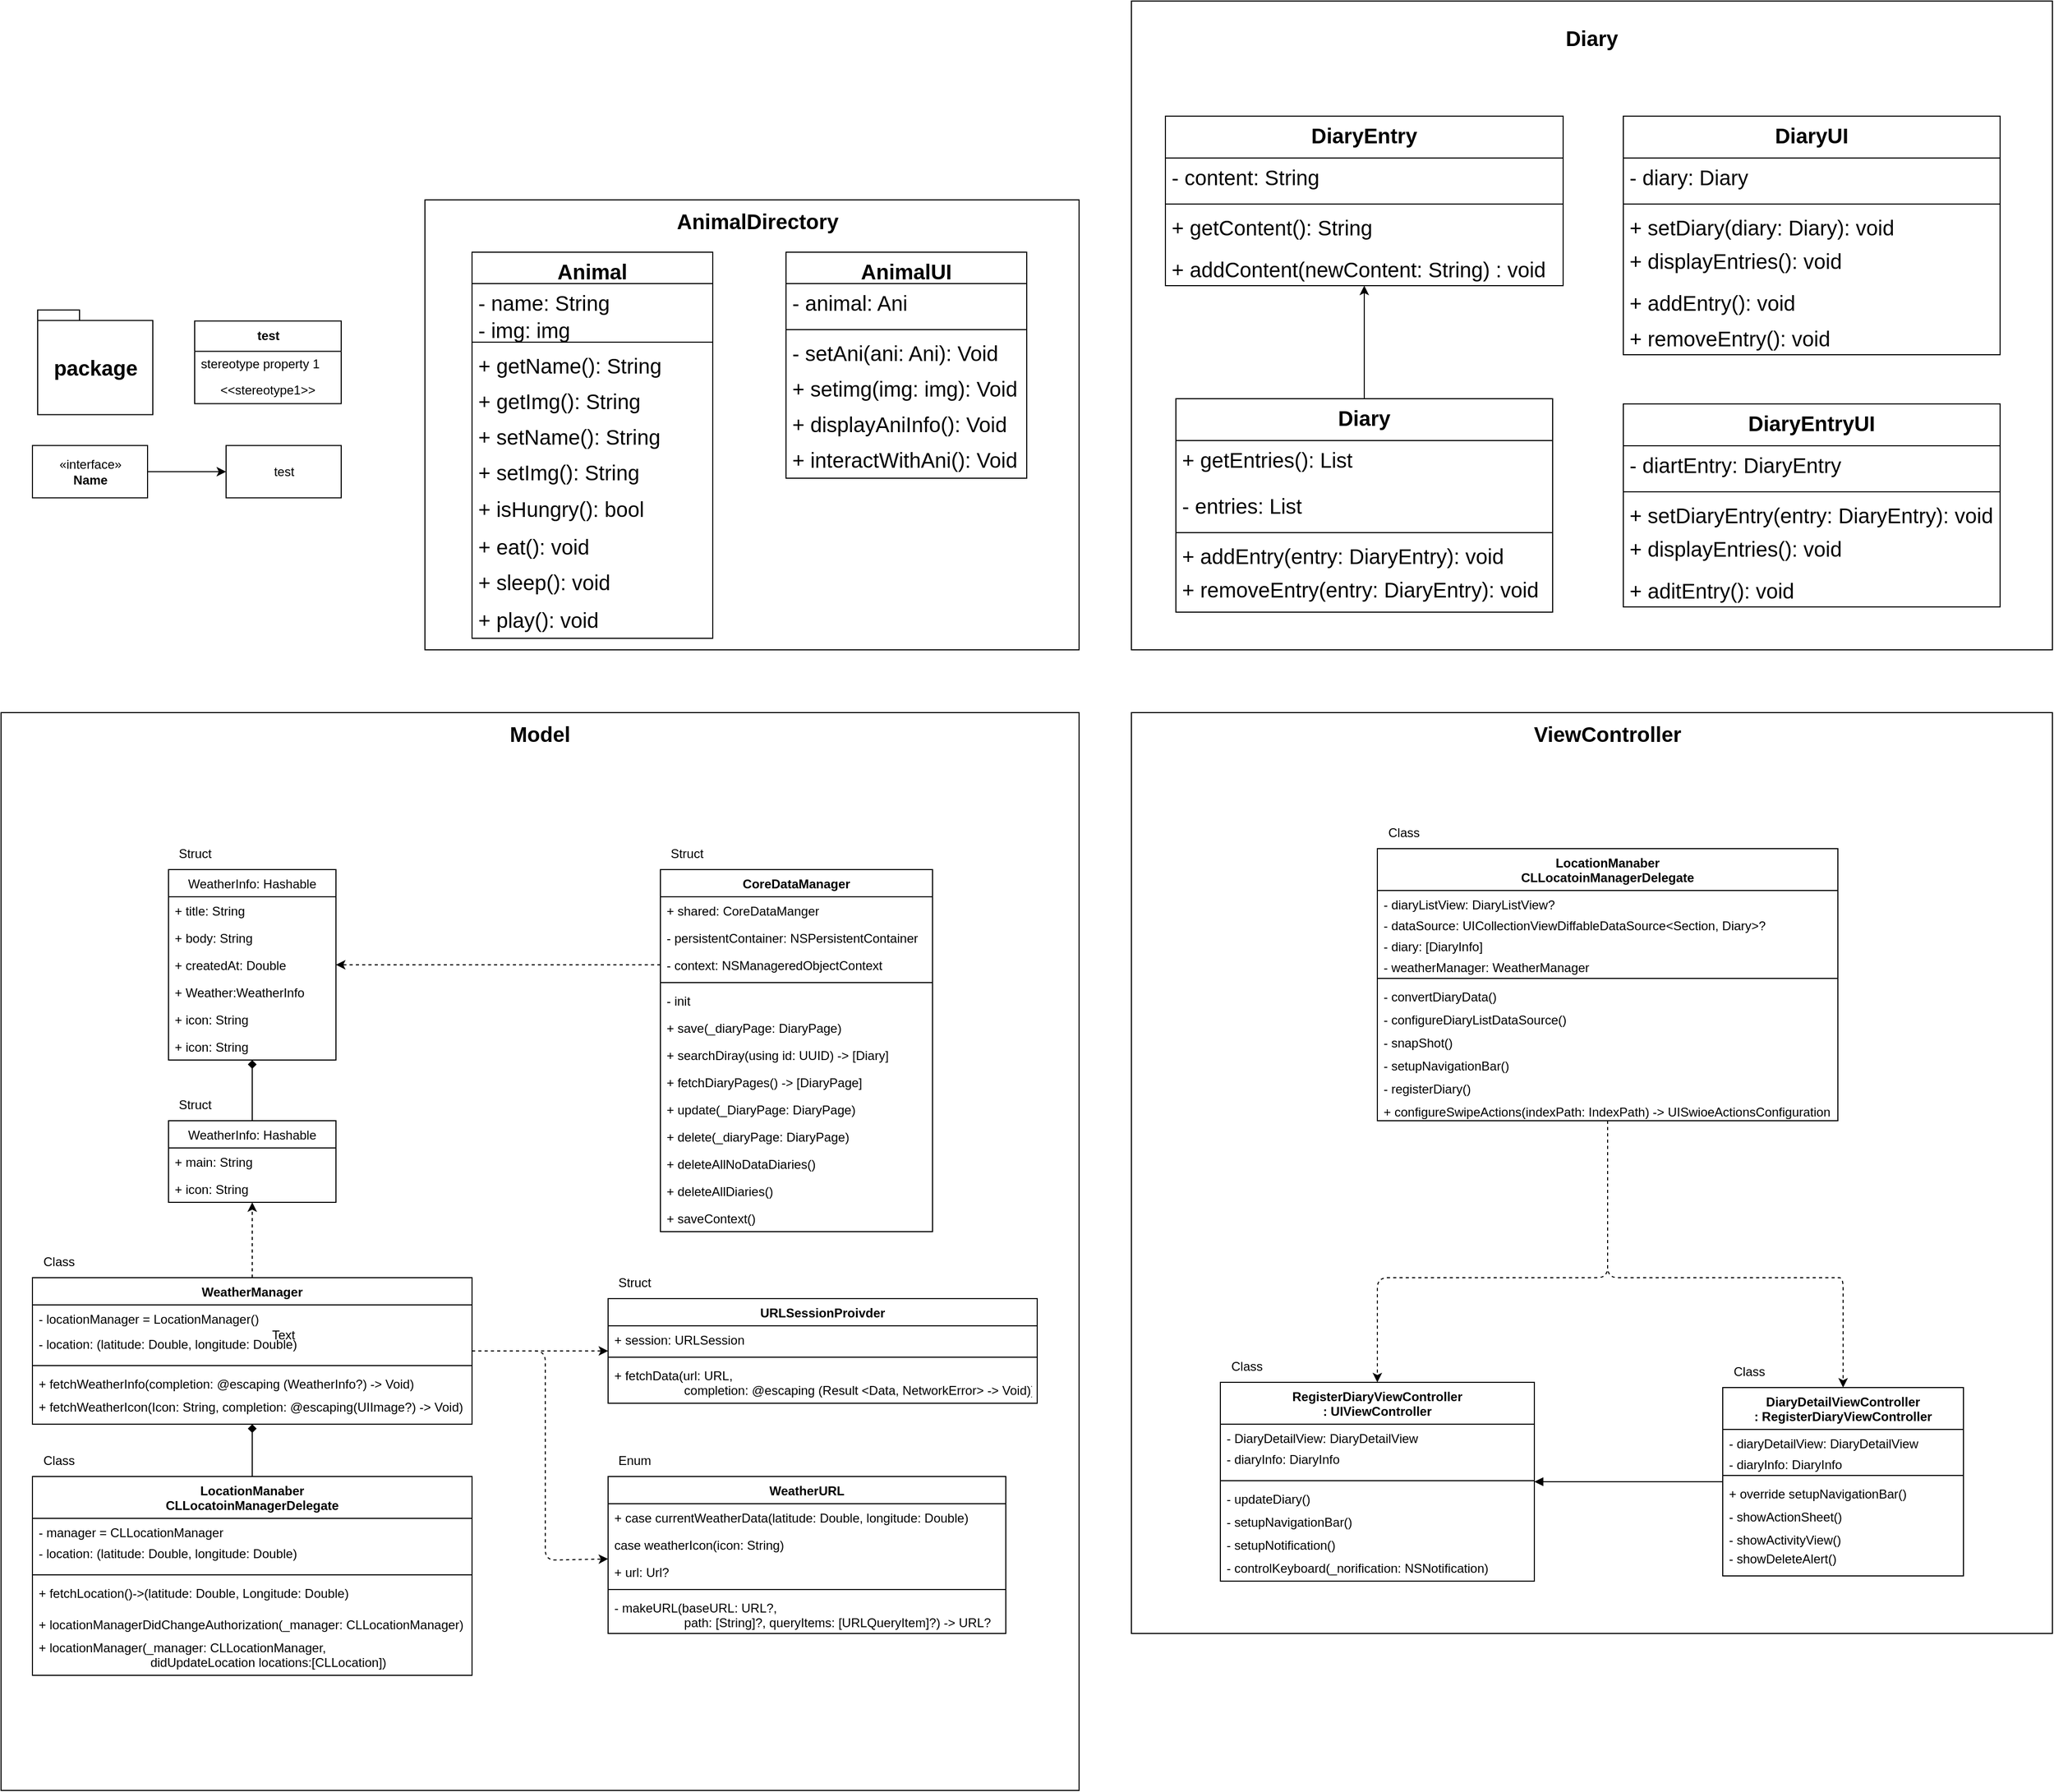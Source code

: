<mxfile>
    <diagram id="iOxjJp5X3Sz12MZ-F4bf" name="Page-1">
        <mxGraphModel dx="693" dy="1113" grid="1" gridSize="10" guides="1" tooltips="1" connect="1" arrows="1" fold="1" page="0" pageScale="1" pageWidth="850" pageHeight="1100" math="0" shadow="0">
            <root>
                <mxCell id="0"/>
                <mxCell id="1" parent="0"/>
                <mxCell id="2" value="test" style="swimlane;fontStyle=1;align=center;verticalAlign=middle;childLayout=stackLayout;horizontal=1;startSize=29;horizontalStack=0;resizeParent=1;resizeParentMax=0;resizeLast=0;collapsible=0;marginBottom=0;html=1;" parent="1" vertex="1">
                    <mxGeometry x="325" y="-314.25" width="140" height="79" as="geometry"/>
                </mxCell>
                <mxCell id="4" value="stereotype property 1" style="text;html=1;strokeColor=none;fillColor=none;align=left;verticalAlign=middle;spacingLeft=4;spacingRight=4;overflow=hidden;rotatable=0;points=[[0,0.5],[1,0.5]];portConstraint=eastwest;" parent="2" vertex="1">
                    <mxGeometry y="29" width="140" height="25" as="geometry"/>
                </mxCell>
                <mxCell id="3" value="&amp;lt;&amp;lt;stereotype1&amp;gt;&amp;gt;" style="text;html=1;strokeColor=none;fillColor=none;align=center;verticalAlign=middle;spacingLeft=4;spacingRight=4;overflow=hidden;rotatable=0;points=[[0,0.5],[1,0.5]];portConstraint=eastwest;" parent="2" vertex="1">
                    <mxGeometry y="54" width="140" height="25" as="geometry"/>
                </mxCell>
                <mxCell id="6" value="test" style="html=1;" parent="1" vertex="1">
                    <mxGeometry x="355" y="-195.25" width="110" height="50" as="geometry"/>
                </mxCell>
                <mxCell id="16" style="edgeStyle=none;html=1;" parent="1" source="12" target="6" edge="1">
                    <mxGeometry relative="1" as="geometry"/>
                </mxCell>
                <mxCell id="12" value="&amp;laquo;interface&amp;raquo;&lt;br&gt;&lt;b&gt;Name&lt;/b&gt;" style="html=1;" parent="1" vertex="1">
                    <mxGeometry x="170" y="-195.25" width="110" height="50" as="geometry"/>
                </mxCell>
                <mxCell id="154" value="package" style="shape=folder;fontStyle=1;spacingTop=10;tabWidth=40;tabHeight=10;tabPosition=left;html=1;fontSize=20;" parent="1" vertex="1">
                    <mxGeometry x="175" y="-324.75" width="110" height="100" as="geometry"/>
                </mxCell>
                <mxCell id="200" value="" style="group" parent="1" vertex="1" connectable="0">
                    <mxGeometry x="140" y="60" width="1030" height="1030" as="geometry"/>
                </mxCell>
                <mxCell id="123" value="" style="whiteSpace=wrap;html=1;aspect=fixed;" parent="200" vertex="1">
                    <mxGeometry width="1030" height="1030" as="geometry"/>
                </mxCell>
                <mxCell id="7" value="WeatherManager" style="swimlane;fontStyle=1;align=center;verticalAlign=top;childLayout=stackLayout;horizontal=1;startSize=26;horizontalStack=0;resizeParent=1;resizeParentMax=0;resizeLast=0;collapsible=1;marginBottom=0;" parent="200" vertex="1">
                    <mxGeometry x="30" y="540" width="420" height="140" as="geometry"/>
                </mxCell>
                <mxCell id="8" value="- locationManager = LocationManager()" style="text;strokeColor=none;fillColor=none;align=left;verticalAlign=top;spacingLeft=4;spacingRight=4;overflow=hidden;rotatable=0;points=[[0,0.5],[1,0.5]];portConstraint=eastwest;" parent="7" vertex="1">
                    <mxGeometry y="26" width="420" height="24" as="geometry"/>
                </mxCell>
                <mxCell id="27" value="- location: (latitude: Double, longitude: Double)" style="text;strokeColor=none;fillColor=none;align=left;verticalAlign=top;spacingLeft=4;spacingRight=4;overflow=hidden;rotatable=0;points=[[0,0.5],[1,0.5]];portConstraint=eastwest;" parent="7" vertex="1">
                    <mxGeometry y="50" width="420" height="30" as="geometry"/>
                </mxCell>
                <mxCell id="9" value="" style="line;strokeWidth=1;fillColor=none;align=left;verticalAlign=middle;spacingTop=-1;spacingLeft=3;spacingRight=3;rotatable=0;labelPosition=right;points=[];portConstraint=eastwest;strokeColor=inherit;" parent="7" vertex="1">
                    <mxGeometry y="80" width="420" height="8" as="geometry"/>
                </mxCell>
                <mxCell id="28" value="+ fetchWeatherInfo(completion: @escaping (WeatherInfo?) -&gt; Void)" style="text;strokeColor=none;fillColor=none;align=left;verticalAlign=top;spacingLeft=4;spacingRight=4;overflow=hidden;rotatable=0;points=[[0,0.5],[1,0.5]];portConstraint=eastwest;" parent="7" vertex="1">
                    <mxGeometry y="88" width="420" height="22" as="geometry"/>
                </mxCell>
                <mxCell id="10" value="+ fetchWeatherIcon(Icon: String, completion: @escaping(UIImage?) -&gt; Void)" style="text;strokeColor=none;fillColor=none;align=left;verticalAlign=top;spacingLeft=4;spacingRight=4;overflow=hidden;rotatable=0;points=[[0,0.5],[1,0.5]];portConstraint=eastwest;" parent="7" vertex="1">
                    <mxGeometry y="110" width="420" height="30" as="geometry"/>
                </mxCell>
                <mxCell id="22" value="" style="edgeStyle=none;html=1;endArrow=diamond;endFill=1;" parent="200" source="18" target="10" edge="1">
                    <mxGeometry relative="1" as="geometry"/>
                </mxCell>
                <mxCell id="18" value="LocationManaber&#10;CLLocatoinManagerDelegate" style="swimlane;fontStyle=1;align=center;verticalAlign=top;childLayout=stackLayout;horizontal=1;startSize=40;horizontalStack=0;resizeParent=1;resizeParentMax=0;resizeLast=0;collapsible=1;marginBottom=0;" parent="200" vertex="1">
                    <mxGeometry x="30" y="730" width="420" height="190" as="geometry"/>
                </mxCell>
                <mxCell id="19" value="- manager = CLLocationManager&#10;" style="text;strokeColor=none;fillColor=none;align=left;verticalAlign=top;spacingLeft=4;spacingRight=4;overflow=hidden;rotatable=0;points=[[0,0.5],[1,0.5]];portConstraint=eastwest;" parent="18" vertex="1">
                    <mxGeometry y="40" width="420" height="20" as="geometry"/>
                </mxCell>
                <mxCell id="29" value="- location: (latitude: Double, longitude: Double)" style="text;strokeColor=none;fillColor=none;align=left;verticalAlign=top;spacingLeft=4;spacingRight=4;overflow=hidden;rotatable=0;points=[[0,0.5],[1,0.5]];portConstraint=eastwest;" parent="18" vertex="1">
                    <mxGeometry y="60" width="420" height="30" as="geometry"/>
                </mxCell>
                <mxCell id="20" value="" style="line;strokeWidth=1;fillColor=none;align=left;verticalAlign=middle;spacingTop=-1;spacingLeft=3;spacingRight=3;rotatable=0;labelPosition=right;points=[];portConstraint=eastwest;strokeColor=inherit;" parent="18" vertex="1">
                    <mxGeometry y="90" width="420" height="8" as="geometry"/>
                </mxCell>
                <mxCell id="21" value="+ fetchLocation()-&gt;(latitude: Double, Longitude: Double)" style="text;strokeColor=none;fillColor=none;align=left;verticalAlign=top;spacingLeft=4;spacingRight=4;overflow=hidden;rotatable=0;points=[[0,0.5],[1,0.5]];portConstraint=eastwest;" parent="18" vertex="1">
                    <mxGeometry y="98" width="420" height="30" as="geometry"/>
                </mxCell>
                <mxCell id="30" value="+ locationManagerDidChangeAuthorization(_manager: CLLocationManager)" style="text;strokeColor=none;fillColor=none;align=left;verticalAlign=top;spacingLeft=4;spacingRight=4;overflow=hidden;rotatable=0;points=[[0,0.5],[1,0.5]];portConstraint=eastwest;" parent="18" vertex="1">
                    <mxGeometry y="128" width="420" height="22" as="geometry"/>
                </mxCell>
                <mxCell id="31" value="+ locationManager(_manager: CLLocationManager,&#10;                                didUpdateLocation locations:[CLLocation])" style="text;strokeColor=none;fillColor=none;align=left;verticalAlign=top;spacingLeft=4;spacingRight=4;overflow=hidden;rotatable=0;points=[[0,0.5],[1,0.5]];portConstraint=eastwest;" parent="18" vertex="1">
                    <mxGeometry y="150" width="420" height="40" as="geometry"/>
                </mxCell>
                <mxCell id="23" value="WeatherInfo: Hashable" style="swimlane;fontStyle=0;childLayout=stackLayout;horizontal=1;startSize=26;fillColor=none;horizontalStack=0;resizeParent=1;resizeParentMax=0;resizeLast=0;collapsible=1;marginBottom=0;" parent="200" vertex="1">
                    <mxGeometry x="160" y="390" width="160" height="78" as="geometry">
                        <mxRectangle x="160" y="540" width="160" height="30" as="alternateBounds"/>
                    </mxGeometry>
                </mxCell>
                <mxCell id="24" value="+ main: String" style="text;strokeColor=none;fillColor=none;align=left;verticalAlign=top;spacingLeft=4;spacingRight=4;overflow=hidden;rotatable=0;points=[[0,0.5],[1,0.5]];portConstraint=eastwest;" parent="23" vertex="1">
                    <mxGeometry y="26" width="160" height="26" as="geometry"/>
                </mxCell>
                <mxCell id="25" value="+ icon: String" style="text;strokeColor=none;fillColor=none;align=left;verticalAlign=top;spacingLeft=4;spacingRight=4;overflow=hidden;rotatable=0;points=[[0,0.5],[1,0.5]];portConstraint=eastwest;" parent="23" vertex="1">
                    <mxGeometry y="52" width="160" height="26" as="geometry"/>
                </mxCell>
                <mxCell id="33" value="" style="edgeStyle=none;html=1;dashed=1;" parent="200" source="7" target="25" edge="1">
                    <mxGeometry relative="1" as="geometry"/>
                </mxCell>
                <mxCell id="35" value="WeatherInfo: Hashable" style="swimlane;fontStyle=0;childLayout=stackLayout;horizontal=1;startSize=26;fillColor=none;horizontalStack=0;resizeParent=1;resizeParentMax=0;resizeLast=0;collapsible=1;marginBottom=0;" parent="200" vertex="1">
                    <mxGeometry x="160" y="150" width="160" height="182" as="geometry">
                        <mxRectangle x="160" y="540" width="160" height="30" as="alternateBounds"/>
                    </mxGeometry>
                </mxCell>
                <mxCell id="36" value="+ title: String" style="text;strokeColor=none;fillColor=none;align=left;verticalAlign=top;spacingLeft=4;spacingRight=4;overflow=hidden;rotatable=0;points=[[0,0.5],[1,0.5]];portConstraint=eastwest;" parent="35" vertex="1">
                    <mxGeometry y="26" width="160" height="26" as="geometry"/>
                </mxCell>
                <mxCell id="39" value="+ body: String" style="text;strokeColor=none;fillColor=none;align=left;verticalAlign=top;spacingLeft=4;spacingRight=4;overflow=hidden;rotatable=0;points=[[0,0.5],[1,0.5]];portConstraint=eastwest;" parent="35" vertex="1">
                    <mxGeometry y="52" width="160" height="26" as="geometry"/>
                </mxCell>
                <mxCell id="38" value="+ createdAt: Double" style="text;strokeColor=none;fillColor=none;align=left;verticalAlign=top;spacingLeft=4;spacingRight=4;overflow=hidden;rotatable=0;points=[[0,0.5],[1,0.5]];portConstraint=eastwest;" parent="35" vertex="1">
                    <mxGeometry y="78" width="160" height="26" as="geometry"/>
                </mxCell>
                <mxCell id="41" value="+ Weather:WeatherInfo" style="text;strokeColor=none;fillColor=none;align=left;verticalAlign=top;spacingLeft=4;spacingRight=4;overflow=hidden;rotatable=0;points=[[0,0.5],[1,0.5]];portConstraint=eastwest;" parent="35" vertex="1">
                    <mxGeometry y="104" width="160" height="26" as="geometry"/>
                </mxCell>
                <mxCell id="37" value="+ icon: String" style="text;strokeColor=none;fillColor=none;align=left;verticalAlign=top;spacingLeft=4;spacingRight=4;overflow=hidden;rotatable=0;points=[[0,0.5],[1,0.5]];portConstraint=eastwest;" parent="35" vertex="1">
                    <mxGeometry y="130" width="160" height="26" as="geometry"/>
                </mxCell>
                <mxCell id="40" value="+ icon: String" style="text;strokeColor=none;fillColor=none;align=left;verticalAlign=top;spacingLeft=4;spacingRight=4;overflow=hidden;rotatable=0;points=[[0,0.5],[1,0.5]];portConstraint=eastwest;" parent="35" vertex="1">
                    <mxGeometry y="156" width="160" height="26" as="geometry"/>
                </mxCell>
                <mxCell id="42" value="" style="edgeStyle=none;html=1;endArrow=diamond;endFill=1;" parent="200" source="23" target="40" edge="1">
                    <mxGeometry relative="1" as="geometry"/>
                </mxCell>
                <mxCell id="66" style="edgeStyle=none;html=1;endArrow=classic;endFill=1;dashed=1;exitX=0;exitY=0.5;exitDx=0;exitDy=0;" parent="200" source="51" target="35" edge="1">
                    <mxGeometry relative="1" as="geometry"/>
                </mxCell>
                <mxCell id="43" value="CoreDataManager" style="swimlane;fontStyle=1;align=center;verticalAlign=top;childLayout=stackLayout;horizontal=1;startSize=26;horizontalStack=0;resizeParent=1;resizeParentMax=0;resizeLast=0;collapsible=1;marginBottom=0;" parent="200" vertex="1">
                    <mxGeometry x="630" y="150" width="260" height="346" as="geometry"/>
                </mxCell>
                <mxCell id="44" value="+ shared: CoreDataManger" style="text;strokeColor=none;fillColor=none;align=left;verticalAlign=top;spacingLeft=4;spacingRight=4;overflow=hidden;rotatable=0;points=[[0,0.5],[1,0.5]];portConstraint=eastwest;" parent="43" vertex="1">
                    <mxGeometry y="26" width="260" height="26" as="geometry"/>
                </mxCell>
                <mxCell id="47" value="- persistentContainer: NSPersistentContainer" style="text;strokeColor=none;fillColor=none;align=left;verticalAlign=top;spacingLeft=4;spacingRight=4;overflow=hidden;rotatable=0;points=[[0,0.5],[1,0.5]];portConstraint=eastwest;" parent="43" vertex="1">
                    <mxGeometry y="52" width="260" height="26" as="geometry"/>
                </mxCell>
                <mxCell id="51" value="- context: NSManageredObjectContext" style="text;strokeColor=none;fillColor=none;align=left;verticalAlign=top;spacingLeft=4;spacingRight=4;overflow=hidden;rotatable=0;points=[[0,0.5],[1,0.5]];portConstraint=eastwest;" parent="43" vertex="1">
                    <mxGeometry y="78" width="260" height="26" as="geometry"/>
                </mxCell>
                <mxCell id="45" value="" style="line;strokeWidth=1;fillColor=none;align=left;verticalAlign=middle;spacingTop=-1;spacingLeft=3;spacingRight=3;rotatable=0;labelPosition=right;points=[];portConstraint=eastwest;strokeColor=inherit;" parent="43" vertex="1">
                    <mxGeometry y="104" width="260" height="8" as="geometry"/>
                </mxCell>
                <mxCell id="46" value="- init" style="text;strokeColor=none;fillColor=none;align=left;verticalAlign=top;spacingLeft=4;spacingRight=4;overflow=hidden;rotatable=0;points=[[0,0.5],[1,0.5]];portConstraint=eastwest;" parent="43" vertex="1">
                    <mxGeometry y="112" width="260" height="26" as="geometry"/>
                </mxCell>
                <mxCell id="48" value="+ save(_diaryPage: DiaryPage)" style="text;strokeColor=none;fillColor=none;align=left;verticalAlign=top;spacingLeft=4;spacingRight=4;overflow=hidden;rotatable=0;points=[[0,0.5],[1,0.5]];portConstraint=eastwest;" parent="43" vertex="1">
                    <mxGeometry y="138" width="260" height="26" as="geometry"/>
                </mxCell>
                <mxCell id="50" value="+ searchDiray(using id: UUID) -&gt; [Diary]" style="text;strokeColor=none;fillColor=none;align=left;verticalAlign=top;spacingLeft=4;spacingRight=4;overflow=hidden;rotatable=0;points=[[0,0.5],[1,0.5]];portConstraint=eastwest;" parent="43" vertex="1">
                    <mxGeometry y="164" width="260" height="26" as="geometry"/>
                </mxCell>
                <mxCell id="49" value="+ fetchDiaryPages() -&gt; [DiaryPage]" style="text;strokeColor=none;fillColor=none;align=left;verticalAlign=top;spacingLeft=4;spacingRight=4;overflow=hidden;rotatable=0;points=[[0,0.5],[1,0.5]];portConstraint=eastwest;" parent="43" vertex="1">
                    <mxGeometry y="190" width="260" height="26" as="geometry"/>
                </mxCell>
                <mxCell id="52" value="+ update(_DiaryPage: DiaryPage)" style="text;strokeColor=none;fillColor=none;align=left;verticalAlign=top;spacingLeft=4;spacingRight=4;overflow=hidden;rotatable=0;points=[[0,0.5],[1,0.5]];portConstraint=eastwest;" parent="43" vertex="1">
                    <mxGeometry y="216" width="260" height="26" as="geometry"/>
                </mxCell>
                <mxCell id="57" value="+ delete(_diaryPage: DiaryPage)" style="text;strokeColor=none;fillColor=none;align=left;verticalAlign=top;spacingLeft=4;spacingRight=4;overflow=hidden;rotatable=0;points=[[0,0.5],[1,0.5]];portConstraint=eastwest;" parent="43" vertex="1">
                    <mxGeometry y="242" width="260" height="26" as="geometry"/>
                </mxCell>
                <mxCell id="56" value="+ deleteAllNoDataDiaries()" style="text;strokeColor=none;fillColor=none;align=left;verticalAlign=top;spacingLeft=4;spacingRight=4;overflow=hidden;rotatable=0;points=[[0,0.5],[1,0.5]];portConstraint=eastwest;" parent="43" vertex="1">
                    <mxGeometry y="268" width="260" height="26" as="geometry"/>
                </mxCell>
                <mxCell id="55" value="+ deleteAllDiaries()" style="text;strokeColor=none;fillColor=none;align=left;verticalAlign=top;spacingLeft=4;spacingRight=4;overflow=hidden;rotatable=0;points=[[0,0.5],[1,0.5]];portConstraint=eastwest;" parent="43" vertex="1">
                    <mxGeometry y="294" width="260" height="26" as="geometry"/>
                </mxCell>
                <mxCell id="53" value="+ saveContext()" style="text;strokeColor=none;fillColor=none;align=left;verticalAlign=top;spacingLeft=4;spacingRight=4;overflow=hidden;rotatable=0;points=[[0,0.5],[1,0.5]];portConstraint=eastwest;" parent="43" vertex="1">
                    <mxGeometry y="320" width="260" height="26" as="geometry"/>
                </mxCell>
                <mxCell id="61" value="URLSessionProivder" style="swimlane;fontStyle=1;align=center;verticalAlign=top;childLayout=stackLayout;horizontal=1;startSize=26;horizontalStack=0;resizeParent=1;resizeParentMax=0;resizeLast=0;collapsible=1;marginBottom=0;" parent="200" vertex="1">
                    <mxGeometry x="580" y="560" width="410" height="100" as="geometry"/>
                </mxCell>
                <mxCell id="62" value="+ session: URLSession" style="text;strokeColor=none;fillColor=none;align=left;verticalAlign=top;spacingLeft=4;spacingRight=4;overflow=hidden;rotatable=0;points=[[0,0.5],[1,0.5]];portConstraint=eastwest;" parent="61" vertex="1">
                    <mxGeometry y="26" width="410" height="26" as="geometry"/>
                </mxCell>
                <mxCell id="63" value="" style="line;strokeWidth=1;fillColor=none;align=left;verticalAlign=middle;spacingTop=-1;spacingLeft=3;spacingRight=3;rotatable=0;labelPosition=right;points=[];portConstraint=eastwest;strokeColor=inherit;" parent="61" vertex="1">
                    <mxGeometry y="52" width="410" height="8" as="geometry"/>
                </mxCell>
                <mxCell id="64" value="+ fetchData(url: URL,&#10;                    completion: @escaping (Result &lt;Data, NetworkError&gt; -&gt; Void))" style="text;strokeColor=none;fillColor=none;align=left;verticalAlign=top;spacingLeft=4;spacingRight=4;overflow=hidden;rotatable=0;points=[[0,0.5],[1,0.5]];portConstraint=eastwest;" parent="61" vertex="1">
                    <mxGeometry y="60" width="410" height="40" as="geometry"/>
                </mxCell>
                <mxCell id="68" style="edgeStyle=none;html=1;dashed=1;endArrow=classic;endFill=1;" parent="200" source="7" target="61" edge="1">
                    <mxGeometry relative="1" as="geometry"/>
                </mxCell>
                <mxCell id="69" value="Struct" style="text;html=1;align=center;verticalAlign=middle;resizable=0;points=[];autosize=1;strokeColor=none;fillColor=none;" parent="200" vertex="1">
                    <mxGeometry x="580" y="530" width="50" height="30" as="geometry"/>
                </mxCell>
                <mxCell id="70" value="Struct" style="text;html=1;align=center;verticalAlign=middle;resizable=0;points=[];autosize=1;strokeColor=none;fillColor=none;" parent="200" vertex="1">
                    <mxGeometry x="160" y="360" width="50" height="30" as="geometry"/>
                </mxCell>
                <mxCell id="71" value="Struct" style="text;html=1;align=center;verticalAlign=middle;resizable=0;points=[];autosize=1;strokeColor=none;fillColor=none;" parent="200" vertex="1">
                    <mxGeometry x="160" y="120" width="50" height="30" as="geometry"/>
                </mxCell>
                <mxCell id="72" value="Struct" style="text;html=1;align=center;verticalAlign=middle;resizable=0;points=[];autosize=1;strokeColor=none;fillColor=none;" parent="200" vertex="1">
                    <mxGeometry x="630" y="120" width="50" height="30" as="geometry"/>
                </mxCell>
                <mxCell id="73" value="Class" style="text;html=1;align=center;verticalAlign=middle;resizable=0;points=[];autosize=1;strokeColor=none;fillColor=none;" parent="200" vertex="1">
                    <mxGeometry x="30" y="510" width="50" height="30" as="geometry"/>
                </mxCell>
                <mxCell id="74" value="Class" style="text;html=1;align=center;verticalAlign=middle;resizable=0;points=[];autosize=1;strokeColor=none;fillColor=none;" parent="200" vertex="1">
                    <mxGeometry x="30" y="700" width="50" height="30" as="geometry"/>
                </mxCell>
                <mxCell id="75" value="WeatherURL" style="swimlane;fontStyle=1;align=center;verticalAlign=top;childLayout=stackLayout;horizontal=1;startSize=26;horizontalStack=0;resizeParent=1;resizeParentMax=0;resizeLast=0;collapsible=1;marginBottom=0;" parent="200" vertex="1">
                    <mxGeometry x="580" y="730" width="380" height="150" as="geometry"/>
                </mxCell>
                <mxCell id="76" value="+ case currentWeatherData(latitude: Double, longitude: Double)" style="text;strokeColor=none;fillColor=none;align=left;verticalAlign=top;spacingLeft=4;spacingRight=4;overflow=hidden;rotatable=0;points=[[0,0.5],[1,0.5]];portConstraint=eastwest;" parent="75" vertex="1">
                    <mxGeometry y="26" width="380" height="26" as="geometry"/>
                </mxCell>
                <mxCell id="79" value="case weatherIcon(icon: String)" style="text;strokeColor=none;fillColor=none;align=left;verticalAlign=top;spacingLeft=4;spacingRight=4;overflow=hidden;rotatable=0;points=[[0,0.5],[1,0.5]];portConstraint=eastwest;" parent="75" vertex="1">
                    <mxGeometry y="52" width="380" height="26" as="geometry"/>
                </mxCell>
                <mxCell id="80" value="+ url: Url?" style="text;strokeColor=none;fillColor=none;align=left;verticalAlign=top;spacingLeft=4;spacingRight=4;overflow=hidden;rotatable=0;points=[[0,0.5],[1,0.5]];portConstraint=eastwest;" parent="75" vertex="1">
                    <mxGeometry y="78" width="380" height="26" as="geometry"/>
                </mxCell>
                <mxCell id="77" value="" style="line;strokeWidth=1;fillColor=none;align=left;verticalAlign=middle;spacingTop=-1;spacingLeft=3;spacingRight=3;rotatable=0;labelPosition=right;points=[];portConstraint=eastwest;strokeColor=inherit;" parent="75" vertex="1">
                    <mxGeometry y="104" width="380" height="8" as="geometry"/>
                </mxCell>
                <mxCell id="78" value="- makeURL(baseURL: URL?, &#10;                    path: [String]?, queryItems: [URLQueryItem]?) -&gt; URL?" style="text;strokeColor=none;fillColor=none;align=left;verticalAlign=top;spacingLeft=4;spacingRight=4;overflow=hidden;rotatable=0;points=[[0,0.5],[1,0.5]];portConstraint=eastwest;" parent="75" vertex="1">
                    <mxGeometry y="112" width="380" height="38" as="geometry"/>
                </mxCell>
                <mxCell id="81" style="edgeStyle=none;html=1;dashed=1;endArrow=classic;endFill=1;" parent="200" source="7" target="75" edge="1">
                    <mxGeometry relative="1" as="geometry">
                        <Array as="points">
                            <mxPoint x="520" y="610"/>
                            <mxPoint x="520" y="810"/>
                        </Array>
                    </mxGeometry>
                </mxCell>
                <mxCell id="82" value="Enum" style="text;html=1;align=center;verticalAlign=middle;resizable=0;points=[];autosize=1;strokeColor=none;fillColor=none;" parent="200" vertex="1">
                    <mxGeometry x="580" y="700" width="50" height="30" as="geometry"/>
                </mxCell>
                <mxCell id="125" value="Text" style="text;html=1;strokeColor=none;fillColor=none;align=center;verticalAlign=middle;whiteSpace=wrap;rounded=0;" parent="200" vertex="1">
                    <mxGeometry x="240" y="580" width="60" height="30" as="geometry"/>
                </mxCell>
                <mxCell id="127" value="&lt;font style=&quot;font-size: 20px;&quot;&gt;&lt;b&gt;Model&lt;/b&gt;&lt;/font&gt;" style="text;html=1;strokeColor=none;fillColor=none;align=center;verticalAlign=middle;whiteSpace=wrap;rounded=0;" parent="200" vertex="1">
                    <mxGeometry x="410" y="5" width="210" height="30" as="geometry"/>
                </mxCell>
                <mxCell id="205" value="" style="group" parent="1" vertex="1" connectable="0">
                    <mxGeometry x="1220" y="-620" width="880" height="620" as="geometry"/>
                </mxCell>
                <mxCell id="153" value="" style="rounded=0;whiteSpace=wrap;html=1;fontSize=20;" parent="205" vertex="1">
                    <mxGeometry width="880" height="620" as="geometry"/>
                </mxCell>
                <mxCell id="155" value="Diary" style="swimlane;fontStyle=1;align=center;verticalAlign=top;childLayout=stackLayout;horizontal=1;startSize=40;horizontalStack=0;resizeParent=1;resizeParentMax=0;resizeLast=0;collapsible=1;marginBottom=0;fontSize=20;" parent="205" vertex="1">
                    <mxGeometry x="42.5" y="380" width="360" height="204" as="geometry"/>
                </mxCell>
                <mxCell id="158" value="+ getEntries(): List" style="text;strokeColor=none;fillColor=none;align=left;verticalAlign=top;spacingLeft=4;spacingRight=4;overflow=hidden;rotatable=0;points=[[0,0.5],[1,0.5]];portConstraint=eastwest;fontSize=20;" parent="155" vertex="1">
                    <mxGeometry y="40" width="360" height="44" as="geometry"/>
                </mxCell>
                <mxCell id="156" value="- entries: List" style="text;strokeColor=none;fillColor=none;align=left;verticalAlign=top;spacingLeft=4;spacingRight=4;overflow=hidden;rotatable=0;points=[[0,0.5],[1,0.5]];portConstraint=eastwest;fontSize=20;" parent="155" vertex="1">
                    <mxGeometry y="84" width="360" height="40" as="geometry"/>
                </mxCell>
                <mxCell id="157" value="" style="line;strokeWidth=1;fillColor=none;align=left;verticalAlign=middle;spacingTop=-1;spacingLeft=3;spacingRight=3;rotatable=0;labelPosition=right;points=[];portConstraint=eastwest;strokeColor=inherit;fontSize=20;" parent="155" vertex="1">
                    <mxGeometry y="124" width="360" height="8" as="geometry"/>
                </mxCell>
                <mxCell id="160" value="+ addEntry(entry: DiaryEntry): void" style="text;strokeColor=none;fillColor=none;align=left;verticalAlign=top;spacingLeft=4;spacingRight=4;overflow=hidden;rotatable=0;points=[[0,0.5],[1,0.5]];portConstraint=eastwest;fontSize=20;" parent="155" vertex="1">
                    <mxGeometry y="132" width="360" height="32" as="geometry"/>
                </mxCell>
                <mxCell id="159" value="+ removeEntry(entry: DiaryEntry): void" style="text;strokeColor=none;fillColor=none;align=left;verticalAlign=top;spacingLeft=4;spacingRight=4;overflow=hidden;rotatable=0;points=[[0,0.5],[1,0.5]];portConstraint=eastwest;fontSize=20;" parent="155" vertex="1">
                    <mxGeometry y="164" width="360" height="40" as="geometry"/>
                </mxCell>
                <mxCell id="161" value="DiaryEntry" style="swimlane;fontStyle=1;align=center;verticalAlign=top;childLayout=stackLayout;horizontal=1;startSize=40;horizontalStack=0;resizeParent=1;resizeParentMax=0;resizeLast=0;collapsible=1;marginBottom=0;fontSize=20;" parent="205" vertex="1">
                    <mxGeometry x="32.5" y="110" width="380" height="162" as="geometry"/>
                </mxCell>
                <mxCell id="167" value="- content: String" style="text;strokeColor=none;fillColor=none;align=left;verticalAlign=top;spacingLeft=4;spacingRight=4;overflow=hidden;rotatable=0;points=[[0,0.5],[1,0.5]];portConstraint=eastwest;fontSize=20;" parent="161" vertex="1">
                    <mxGeometry y="40" width="380" height="40" as="geometry"/>
                </mxCell>
                <mxCell id="163" value="" style="line;strokeWidth=1;fillColor=none;align=left;verticalAlign=middle;spacingTop=-1;spacingLeft=3;spacingRight=3;rotatable=0;labelPosition=right;points=[];portConstraint=eastwest;strokeColor=inherit;fontSize=20;" parent="161" vertex="1">
                    <mxGeometry y="80" width="380" height="8" as="geometry"/>
                </mxCell>
                <mxCell id="165" value="+ getContent(): String" style="text;strokeColor=none;fillColor=none;align=left;verticalAlign=top;spacingLeft=4;spacingRight=4;overflow=hidden;rotatable=0;points=[[0,0.5],[1,0.5]];portConstraint=eastwest;fontSize=20;" parent="161" vertex="1">
                    <mxGeometry y="88" width="380" height="40" as="geometry"/>
                </mxCell>
                <mxCell id="166" value="+ addContent(newContent: String) : void" style="text;strokeColor=none;fillColor=none;align=left;verticalAlign=top;spacingLeft=4;spacingRight=4;overflow=hidden;rotatable=0;points=[[0,0.5],[1,0.5]];portConstraint=eastwest;fontSize=20;" parent="161" vertex="1">
                    <mxGeometry y="128" width="380" height="34" as="geometry"/>
                </mxCell>
                <mxCell id="204" style="edgeStyle=none;html=1;" parent="205" source="155" target="161" edge="1">
                    <mxGeometry relative="1" as="geometry"/>
                </mxCell>
                <mxCell id="168" value="DiaryUI" style="swimlane;fontStyle=1;align=center;verticalAlign=top;childLayout=stackLayout;horizontal=1;startSize=40;horizontalStack=0;resizeParent=1;resizeParentMax=0;resizeLast=0;collapsible=1;marginBottom=0;fontSize=20;" parent="205" vertex="1">
                    <mxGeometry x="470" y="110" width="360" height="228" as="geometry"/>
                </mxCell>
                <mxCell id="169" value="- diary: Diary" style="text;strokeColor=none;fillColor=none;align=left;verticalAlign=top;spacingLeft=4;spacingRight=4;overflow=hidden;rotatable=0;points=[[0,0.5],[1,0.5]];portConstraint=eastwest;fontSize=20;" parent="168" vertex="1">
                    <mxGeometry y="40" width="360" height="40" as="geometry"/>
                </mxCell>
                <mxCell id="170" value="" style="line;strokeWidth=1;fillColor=none;align=left;verticalAlign=middle;spacingTop=-1;spacingLeft=3;spacingRight=3;rotatable=0;labelPosition=right;points=[];portConstraint=eastwest;strokeColor=inherit;fontSize=20;" parent="168" vertex="1">
                    <mxGeometry y="80" width="360" height="8" as="geometry"/>
                </mxCell>
                <mxCell id="171" value="+ setDiary(diary: Diary): void" style="text;strokeColor=none;fillColor=none;align=left;verticalAlign=top;spacingLeft=4;spacingRight=4;overflow=hidden;rotatable=0;points=[[0,0.5],[1,0.5]];portConstraint=eastwest;fontSize=20;" parent="168" vertex="1">
                    <mxGeometry y="88" width="360" height="32" as="geometry"/>
                </mxCell>
                <mxCell id="172" value="+ displayEntries(): void" style="text;strokeColor=none;fillColor=none;align=left;verticalAlign=top;spacingLeft=4;spacingRight=4;overflow=hidden;rotatable=0;points=[[0,0.5],[1,0.5]];portConstraint=eastwest;fontSize=20;" parent="168" vertex="1">
                    <mxGeometry y="120" width="360" height="40" as="geometry"/>
                </mxCell>
                <mxCell id="173" value="+ addEntry(): void" style="text;strokeColor=none;fillColor=none;align=left;verticalAlign=top;spacingLeft=4;spacingRight=4;overflow=hidden;rotatable=0;points=[[0,0.5],[1,0.5]];portConstraint=eastwest;fontSize=20;" parent="168" vertex="1">
                    <mxGeometry y="160" width="360" height="34" as="geometry"/>
                </mxCell>
                <mxCell id="175" value="+ removeEntry(): void" style="text;strokeColor=none;fillColor=none;align=left;verticalAlign=top;spacingLeft=4;spacingRight=4;overflow=hidden;rotatable=0;points=[[0,0.5],[1,0.5]];portConstraint=eastwest;fontSize=20;" parent="168" vertex="1">
                    <mxGeometry y="194" width="360" height="34" as="geometry"/>
                </mxCell>
                <mxCell id="176" value="DiaryEntryUI" style="swimlane;fontStyle=1;align=center;verticalAlign=top;childLayout=stackLayout;horizontal=1;startSize=40;horizontalStack=0;resizeParent=1;resizeParentMax=0;resizeLast=0;collapsible=1;marginBottom=0;fontSize=20;" parent="205" vertex="1">
                    <mxGeometry x="470" y="385" width="360" height="194" as="geometry"/>
                </mxCell>
                <mxCell id="177" value="- diartEntry: DiaryEntry" style="text;strokeColor=none;fillColor=none;align=left;verticalAlign=top;spacingLeft=4;spacingRight=4;overflow=hidden;rotatable=0;points=[[0,0.5],[1,0.5]];portConstraint=eastwest;fontSize=20;" parent="176" vertex="1">
                    <mxGeometry y="40" width="360" height="40" as="geometry"/>
                </mxCell>
                <mxCell id="178" value="" style="line;strokeWidth=1;fillColor=none;align=left;verticalAlign=middle;spacingTop=-1;spacingLeft=3;spacingRight=3;rotatable=0;labelPosition=right;points=[];portConstraint=eastwest;strokeColor=inherit;fontSize=20;" parent="176" vertex="1">
                    <mxGeometry y="80" width="360" height="8" as="geometry"/>
                </mxCell>
                <mxCell id="179" value="+ setDiaryEntry(entry: DiaryEntry): void" style="text;strokeColor=none;fillColor=none;align=left;verticalAlign=top;spacingLeft=4;spacingRight=4;overflow=hidden;rotatable=0;points=[[0,0.5],[1,0.5]];portConstraint=eastwest;fontSize=20;" parent="176" vertex="1">
                    <mxGeometry y="88" width="360" height="32" as="geometry"/>
                </mxCell>
                <mxCell id="180" value="+ displayEntries(): void" style="text;strokeColor=none;fillColor=none;align=left;verticalAlign=top;spacingLeft=4;spacingRight=4;overflow=hidden;rotatable=0;points=[[0,0.5],[1,0.5]];portConstraint=eastwest;fontSize=20;" parent="176" vertex="1">
                    <mxGeometry y="120" width="360" height="40" as="geometry"/>
                </mxCell>
                <mxCell id="181" value="+ aditEntry(): void" style="text;strokeColor=none;fillColor=none;align=left;verticalAlign=top;spacingLeft=4;spacingRight=4;overflow=hidden;rotatable=0;points=[[0,0.5],[1,0.5]];portConstraint=eastwest;fontSize=20;" parent="176" vertex="1">
                    <mxGeometry y="160" width="360" height="34" as="geometry"/>
                </mxCell>
                <mxCell id="196" value="Diary" style="text;html=1;strokeColor=none;fillColor=none;align=center;verticalAlign=middle;whiteSpace=wrap;rounded=0;fontSize=20;fontStyle=1" parent="205" vertex="1">
                    <mxGeometry x="410" y="20" width="60" height="30" as="geometry"/>
                </mxCell>
                <mxCell id="206" value="" style="group" parent="1" vertex="1" connectable="0">
                    <mxGeometry x="1220" y="60" width="880" height="880" as="geometry"/>
                </mxCell>
                <mxCell id="128" value="" style="whiteSpace=wrap;html=1;aspect=fixed;fontSize=20;" parent="206" vertex="1">
                    <mxGeometry width="880" height="880" as="geometry"/>
                </mxCell>
                <mxCell id="84" value="LocationManaber&#10;CLLocatoinManagerDelegate" style="swimlane;fontStyle=1;align=center;verticalAlign=top;childLayout=stackLayout;horizontal=1;startSize=40;horizontalStack=0;resizeParent=1;resizeParentMax=0;resizeLast=0;collapsible=1;marginBottom=0;" parent="206" vertex="1">
                    <mxGeometry x="235" y="130" width="440" height="260" as="geometry"/>
                </mxCell>
                <mxCell id="85" value="- diaryListView: DiaryListView?" style="text;strokeColor=none;fillColor=none;align=left;verticalAlign=top;spacingLeft=4;spacingRight=4;overflow=hidden;rotatable=0;points=[[0,0.5],[1,0.5]];portConstraint=eastwest;" parent="84" vertex="1">
                    <mxGeometry y="40" width="440" height="20" as="geometry"/>
                </mxCell>
                <mxCell id="86" value="- dataSource: UICollectionViewDiffableDataSource&lt;Section, Diary&gt;?" style="text;strokeColor=none;fillColor=none;align=left;verticalAlign=top;spacingLeft=4;spacingRight=4;overflow=hidden;rotatable=0;points=[[0,0.5],[1,0.5]];portConstraint=eastwest;" parent="84" vertex="1">
                    <mxGeometry y="60" width="440" height="20" as="geometry"/>
                </mxCell>
                <mxCell id="91" value="- diary: [DiaryInfo]" style="text;strokeColor=none;fillColor=none;align=left;verticalAlign=top;spacingLeft=4;spacingRight=4;overflow=hidden;rotatable=0;points=[[0,0.5],[1,0.5]];portConstraint=eastwest;" parent="84" vertex="1">
                    <mxGeometry y="80" width="440" height="20" as="geometry"/>
                </mxCell>
                <mxCell id="92" value="- weatherManager: WeatherManager" style="text;strokeColor=none;fillColor=none;align=left;verticalAlign=top;spacingLeft=4;spacingRight=4;overflow=hidden;rotatable=0;points=[[0,0.5],[1,0.5]];portConstraint=eastwest;" parent="84" vertex="1">
                    <mxGeometry y="100" width="440" height="20" as="geometry"/>
                </mxCell>
                <mxCell id="87" value="" style="line;strokeWidth=1;fillColor=none;align=left;verticalAlign=middle;spacingTop=-1;spacingLeft=3;spacingRight=3;rotatable=0;labelPosition=right;points=[];portConstraint=eastwest;strokeColor=inherit;" parent="84" vertex="1">
                    <mxGeometry y="120" width="440" height="8" as="geometry"/>
                </mxCell>
                <mxCell id="88" value="- convertDiaryData()" style="text;strokeColor=none;fillColor=none;align=left;verticalAlign=top;spacingLeft=4;spacingRight=4;overflow=hidden;rotatable=0;points=[[0,0.5],[1,0.5]];portConstraint=eastwest;" parent="84" vertex="1">
                    <mxGeometry y="128" width="440" height="22" as="geometry"/>
                </mxCell>
                <mxCell id="93" value="- configureDiaryListDataSource()" style="text;strokeColor=none;fillColor=none;align=left;verticalAlign=top;spacingLeft=4;spacingRight=4;overflow=hidden;rotatable=0;points=[[0,0.5],[1,0.5]];portConstraint=eastwest;" parent="84" vertex="1">
                    <mxGeometry y="150" width="440" height="22" as="geometry"/>
                </mxCell>
                <mxCell id="95" value="- snapShot()" style="text;strokeColor=none;fillColor=none;align=left;verticalAlign=top;spacingLeft=4;spacingRight=4;overflow=hidden;rotatable=0;points=[[0,0.5],[1,0.5]];portConstraint=eastwest;" parent="84" vertex="1">
                    <mxGeometry y="172" width="440" height="22" as="geometry"/>
                </mxCell>
                <mxCell id="96" value="- setupNavigationBar()" style="text;strokeColor=none;fillColor=none;align=left;verticalAlign=top;spacingLeft=4;spacingRight=4;overflow=hidden;rotatable=0;points=[[0,0.5],[1,0.5]];portConstraint=eastwest;" parent="84" vertex="1">
                    <mxGeometry y="194" width="440" height="22" as="geometry"/>
                </mxCell>
                <mxCell id="94" value="- registerDiary()" style="text;strokeColor=none;fillColor=none;align=left;verticalAlign=top;spacingLeft=4;spacingRight=4;overflow=hidden;rotatable=0;points=[[0,0.5],[1,0.5]];portConstraint=eastwest;" parent="84" vertex="1">
                    <mxGeometry y="216" width="440" height="22" as="geometry"/>
                </mxCell>
                <mxCell id="90" value="+ configureSwipeActions(indexPath: IndexPath) -&gt; UISwioeActionsConfiguration" style="text;strokeColor=none;fillColor=none;align=left;verticalAlign=top;spacingLeft=4;spacingRight=4;overflow=hidden;rotatable=0;points=[[0,0.5],[1,0.5]];portConstraint=eastwest;" parent="84" vertex="1">
                    <mxGeometry y="238" width="440" height="22" as="geometry"/>
                </mxCell>
                <mxCell id="97" value="DiaryDetailViewController&#10;: RegisterDiaryViewController" style="swimlane;fontStyle=1;align=center;verticalAlign=top;childLayout=stackLayout;horizontal=1;startSize=40;horizontalStack=0;resizeParent=1;resizeParentMax=0;resizeLast=0;collapsible=1;marginBottom=0;" parent="206" vertex="1">
                    <mxGeometry x="565" y="645" width="230" height="180" as="geometry"/>
                </mxCell>
                <mxCell id="98" value="- diaryDetailView: DiaryDetailView" style="text;strokeColor=none;fillColor=none;align=left;verticalAlign=top;spacingLeft=4;spacingRight=4;overflow=hidden;rotatable=0;points=[[0,0.5],[1,0.5]];portConstraint=eastwest;" parent="97" vertex="1">
                    <mxGeometry y="40" width="230" height="20" as="geometry"/>
                </mxCell>
                <mxCell id="99" value="- diaryInfo: DiaryInfo" style="text;strokeColor=none;fillColor=none;align=left;verticalAlign=top;spacingLeft=4;spacingRight=4;overflow=hidden;rotatable=0;points=[[0,0.5],[1,0.5]];portConstraint=eastwest;" parent="97" vertex="1">
                    <mxGeometry y="60" width="230" height="20" as="geometry"/>
                </mxCell>
                <mxCell id="100" value="" style="line;strokeWidth=1;fillColor=none;align=left;verticalAlign=middle;spacingTop=-1;spacingLeft=3;spacingRight=3;rotatable=0;labelPosition=right;points=[];portConstraint=eastwest;strokeColor=inherit;" parent="97" vertex="1">
                    <mxGeometry y="80" width="230" height="8" as="geometry"/>
                </mxCell>
                <mxCell id="101" value="+ override setupNavigationBar()" style="text;strokeColor=none;fillColor=none;align=left;verticalAlign=top;spacingLeft=4;spacingRight=4;overflow=hidden;rotatable=0;points=[[0,0.5],[1,0.5]];portConstraint=eastwest;" parent="97" vertex="1">
                    <mxGeometry y="88" width="230" height="22" as="geometry"/>
                </mxCell>
                <mxCell id="102" value="- showActionSheet()" style="text;strokeColor=none;fillColor=none;align=left;verticalAlign=top;spacingLeft=4;spacingRight=4;overflow=hidden;rotatable=0;points=[[0,0.5],[1,0.5]];portConstraint=eastwest;" parent="97" vertex="1">
                    <mxGeometry y="110" width="230" height="22" as="geometry"/>
                </mxCell>
                <mxCell id="103" value="- showActivityView()" style="text;strokeColor=none;fillColor=none;align=left;verticalAlign=top;spacingLeft=4;spacingRight=4;overflow=hidden;rotatable=0;points=[[0,0.5],[1,0.5]];portConstraint=eastwest;" parent="97" vertex="1">
                    <mxGeometry y="132" width="230" height="18" as="geometry"/>
                </mxCell>
                <mxCell id="117" value="- showDeleteAlert()" style="text;strokeColor=none;fillColor=none;align=left;verticalAlign=top;spacingLeft=4;spacingRight=4;overflow=hidden;rotatable=0;points=[[0,0.5],[1,0.5]];portConstraint=eastwest;" parent="97" vertex="1">
                    <mxGeometry y="150" width="230" height="30" as="geometry"/>
                </mxCell>
                <mxCell id="112" style="edgeStyle=none;html=1;dashed=1;endArrow=classic;endFill=1;" parent="206" source="84" target="97" edge="1">
                    <mxGeometry relative="1" as="geometry">
                        <Array as="points">
                            <mxPoint x="455" y="540"/>
                            <mxPoint x="665" y="540"/>
                            <mxPoint x="680" y="540"/>
                        </Array>
                    </mxGeometry>
                </mxCell>
                <mxCell id="104" value="RegisterDiaryViewController&#10;: UIViewController" style="swimlane;fontStyle=1;align=center;verticalAlign=top;childLayout=stackLayout;horizontal=1;startSize=40;horizontalStack=0;resizeParent=1;resizeParentMax=0;resizeLast=0;collapsible=1;marginBottom=0;" parent="206" vertex="1">
                    <mxGeometry x="85" y="640" width="300" height="190" as="geometry"/>
                </mxCell>
                <mxCell id="105" value="- DiaryDetailView: DiaryDetailView" style="text;strokeColor=none;fillColor=none;align=left;verticalAlign=top;spacingLeft=4;spacingRight=4;overflow=hidden;rotatable=0;points=[[0,0.5],[1,0.5]];portConstraint=eastwest;" parent="104" vertex="1">
                    <mxGeometry y="40" width="300" height="20" as="geometry"/>
                </mxCell>
                <mxCell id="106" value="- diaryInfo: DiaryInfo" style="text;strokeColor=none;fillColor=none;align=left;verticalAlign=top;spacingLeft=4;spacingRight=4;overflow=hidden;rotatable=0;points=[[0,0.5],[1,0.5]];portConstraint=eastwest;" parent="104" vertex="1">
                    <mxGeometry y="60" width="300" height="30" as="geometry"/>
                </mxCell>
                <mxCell id="107" value="" style="line;strokeWidth=1;fillColor=none;align=left;verticalAlign=middle;spacingTop=-1;spacingLeft=3;spacingRight=3;rotatable=0;labelPosition=right;points=[];portConstraint=eastwest;strokeColor=inherit;" parent="104" vertex="1">
                    <mxGeometry y="90" width="300" height="8" as="geometry"/>
                </mxCell>
                <mxCell id="108" value="- updateDiary()" style="text;strokeColor=none;fillColor=none;align=left;verticalAlign=top;spacingLeft=4;spacingRight=4;overflow=hidden;rotatable=0;points=[[0,0.5],[1,0.5]];portConstraint=eastwest;" parent="104" vertex="1">
                    <mxGeometry y="98" width="300" height="22" as="geometry"/>
                </mxCell>
                <mxCell id="115" value="- setupNavigationBar()" style="text;strokeColor=none;fillColor=none;align=left;verticalAlign=top;spacingLeft=4;spacingRight=4;overflow=hidden;rotatable=0;points=[[0,0.5],[1,0.5]];portConstraint=eastwest;" parent="104" vertex="1">
                    <mxGeometry y="120" width="300" height="22" as="geometry"/>
                </mxCell>
                <mxCell id="109" value="- setupNotification()" style="text;strokeColor=none;fillColor=none;align=left;verticalAlign=top;spacingLeft=4;spacingRight=4;overflow=hidden;rotatable=0;points=[[0,0.5],[1,0.5]];portConstraint=eastwest;" parent="104" vertex="1">
                    <mxGeometry y="142" width="300" height="22" as="geometry"/>
                </mxCell>
                <mxCell id="110" value="- controlKeyboard(_norification: NSNotification)" style="text;strokeColor=none;fillColor=none;align=left;verticalAlign=top;spacingLeft=4;spacingRight=4;overflow=hidden;rotatable=0;points=[[0,0.5],[1,0.5]];portConstraint=eastwest;" parent="104" vertex="1">
                    <mxGeometry y="164" width="300" height="26" as="geometry"/>
                </mxCell>
                <mxCell id="111" style="edgeStyle=none;html=1;dashed=1;endArrow=classic;endFill=1;" parent="206" source="84" target="104" edge="1">
                    <mxGeometry relative="1" as="geometry">
                        <Array as="points">
                            <mxPoint x="455" y="540"/>
                            <mxPoint x="235" y="540"/>
                        </Array>
                    </mxGeometry>
                </mxCell>
                <mxCell id="118" style="edgeStyle=none;html=1;endArrow=block;endFill=1;" parent="206" source="97" target="104" edge="1">
                    <mxGeometry relative="1" as="geometry"/>
                </mxCell>
                <mxCell id="119" value="Class" style="text;html=1;align=center;verticalAlign=middle;resizable=0;points=[];autosize=1;strokeColor=none;fillColor=none;" parent="206" vertex="1">
                    <mxGeometry x="235" y="100" width="50" height="30" as="geometry"/>
                </mxCell>
                <mxCell id="121" value="Class" style="text;html=1;align=center;verticalAlign=middle;resizable=0;points=[];autosize=1;strokeColor=none;fillColor=none;" parent="206" vertex="1">
                    <mxGeometry x="565" y="615" width="50" height="30" as="geometry"/>
                </mxCell>
                <mxCell id="122" value="Class" style="text;html=1;align=center;verticalAlign=middle;resizable=0;points=[];autosize=1;strokeColor=none;fillColor=none;" parent="206" vertex="1">
                    <mxGeometry x="85" y="610" width="50" height="30" as="geometry"/>
                </mxCell>
                <mxCell id="129" value="&lt;font style=&quot;font-size: 20px;&quot;&gt;&lt;b&gt;ViewController&lt;/b&gt;&lt;/font&gt;" style="text;html=1;strokeColor=none;fillColor=none;align=center;verticalAlign=middle;whiteSpace=wrap;rounded=0;" parent="206" vertex="1">
                    <mxGeometry x="350" y="5" width="210" height="30" as="geometry"/>
                </mxCell>
                <mxCell id="151" value="" style="rounded=0;whiteSpace=wrap;html=1;" parent="1" vertex="1">
                    <mxGeometry x="545" y="-430" width="625" height="430" as="geometry"/>
                </mxCell>
                <mxCell id="141" value="AnimalUI" style="swimlane;fontStyle=1;align=center;verticalAlign=top;childLayout=stackLayout;horizontal=1;startSize=30;horizontalStack=0;resizeParent=1;resizeParentMax=0;resizeLast=0;collapsible=1;marginBottom=0;fontSize=20;" parent="1" vertex="1">
                    <mxGeometry x="890" y="-380" width="230" height="216" as="geometry"/>
                </mxCell>
                <mxCell id="142" value="- animal: Ani" style="text;strokeColor=none;fillColor=none;align=left;verticalAlign=top;spacingLeft=4;spacingRight=4;overflow=hidden;rotatable=0;points=[[0,0.5],[1,0.5]];portConstraint=eastwest;fontSize=20;" parent="141" vertex="1">
                    <mxGeometry y="30" width="230" height="40" as="geometry"/>
                </mxCell>
                <mxCell id="144" value="" style="line;strokeWidth=1;fillColor=none;align=left;verticalAlign=middle;spacingTop=-1;spacingLeft=3;spacingRight=3;rotatable=0;labelPosition=right;points=[];portConstraint=eastwest;strokeColor=inherit;fontSize=20;" parent="141" vertex="1">
                    <mxGeometry y="70" width="230" height="8" as="geometry"/>
                </mxCell>
                <mxCell id="145" value="- setAni(ani: Ani): Void" style="text;strokeColor=none;fillColor=none;align=left;verticalAlign=top;spacingLeft=4;spacingRight=4;overflow=hidden;rotatable=0;points=[[0,0.5],[1,0.5]];portConstraint=eastwest;fontSize=20;" parent="141" vertex="1">
                    <mxGeometry y="78" width="230" height="34" as="geometry"/>
                </mxCell>
                <mxCell id="229" value="+ setimg(img: img): Void" style="text;strokeColor=none;fillColor=none;align=left;verticalAlign=top;spacingLeft=4;spacingRight=4;overflow=hidden;rotatable=0;points=[[0,0.5],[1,0.5]];portConstraint=eastwest;fontSize=20;" parent="141" vertex="1">
                    <mxGeometry y="112" width="230" height="34" as="geometry"/>
                </mxCell>
                <mxCell id="146" value="+ displayAniInfo(): Void" style="text;strokeColor=none;fillColor=none;align=left;verticalAlign=top;spacingLeft=4;spacingRight=4;overflow=hidden;rotatable=0;points=[[0,0.5],[1,0.5]];portConstraint=eastwest;fontSize=20;" parent="141" vertex="1">
                    <mxGeometry y="146" width="230" height="34" as="geometry"/>
                </mxCell>
                <mxCell id="147" value="+ interactWithAni(): Void" style="text;strokeColor=none;fillColor=none;align=left;verticalAlign=top;spacingLeft=4;spacingRight=4;overflow=hidden;rotatable=0;points=[[0,0.5],[1,0.5]];portConstraint=eastwest;fontSize=20;" parent="141" vertex="1">
                    <mxGeometry y="180" width="230" height="36" as="geometry"/>
                </mxCell>
                <mxCell id="152" value="AnimalDirectory" style="text;html=1;strokeColor=none;fillColor=none;align=center;verticalAlign=middle;whiteSpace=wrap;rounded=0;fontSize=20;fontStyle=1" parent="1" vertex="1">
                    <mxGeometry x="780" y="-430" width="166.25" height="40" as="geometry"/>
                </mxCell>
                <mxCell id="209" value="Animal" style="swimlane;fontStyle=1;align=center;verticalAlign=top;childLayout=stackLayout;horizontal=1;startSize=30;horizontalStack=0;resizeParent=1;resizeParentMax=0;resizeLast=0;collapsible=1;marginBottom=0;fontSize=20;" parent="1" vertex="1">
                    <mxGeometry x="590" y="-380" width="230" height="369" as="geometry"/>
                </mxCell>
                <mxCell id="210" value="- name: String" style="text;strokeColor=none;fillColor=none;align=left;verticalAlign=top;spacingLeft=4;spacingRight=4;overflow=hidden;rotatable=0;points=[[0,0.5],[1,0.5]];portConstraint=eastwest;fontSize=20;" parent="209" vertex="1">
                    <mxGeometry y="30" width="230" height="26" as="geometry"/>
                </mxCell>
                <mxCell id="230" value="- img: img" style="text;strokeColor=none;fillColor=none;align=left;verticalAlign=top;spacingLeft=4;spacingRight=4;overflow=hidden;rotatable=0;points=[[0,0.5],[1,0.5]];portConstraint=eastwest;fontSize=20;" parent="209" vertex="1">
                    <mxGeometry y="56" width="230" height="26" as="geometry"/>
                </mxCell>
                <mxCell id="212" value="" style="line;strokeWidth=1;fillColor=none;align=left;verticalAlign=middle;spacingTop=-1;spacingLeft=3;spacingRight=3;rotatable=0;labelPosition=right;points=[];portConstraint=eastwest;strokeColor=inherit;fontSize=20;" parent="209" vertex="1">
                    <mxGeometry y="82" width="230" height="8" as="geometry"/>
                </mxCell>
                <mxCell id="213" value="+ getName(): String" style="text;strokeColor=none;fillColor=none;align=left;verticalAlign=top;spacingLeft=4;spacingRight=4;overflow=hidden;rotatable=0;points=[[0,0.5],[1,0.5]];portConstraint=eastwest;fontSize=20;" parent="209" vertex="1">
                    <mxGeometry y="90" width="230" height="34" as="geometry"/>
                </mxCell>
                <mxCell id="232" value="+ getImg(): String" style="text;strokeColor=none;fillColor=none;align=left;verticalAlign=top;spacingLeft=4;spacingRight=4;overflow=hidden;rotatable=0;points=[[0,0.5],[1,0.5]];portConstraint=eastwest;fontSize=20;" parent="209" vertex="1">
                    <mxGeometry y="124" width="230" height="34" as="geometry"/>
                </mxCell>
                <mxCell id="233" value="+ setName(): String" style="text;strokeColor=none;fillColor=none;align=left;verticalAlign=top;spacingLeft=4;spacingRight=4;overflow=hidden;rotatable=0;points=[[0,0.5],[1,0.5]];portConstraint=eastwest;fontSize=20;" parent="209" vertex="1">
                    <mxGeometry y="158" width="230" height="34" as="geometry"/>
                </mxCell>
                <mxCell id="231" value="+ setImg(): String" style="text;strokeColor=none;fillColor=none;align=left;verticalAlign=top;spacingLeft=4;spacingRight=4;overflow=hidden;rotatable=0;points=[[0,0.5],[1,0.5]];portConstraint=eastwest;fontSize=20;" parent="209" vertex="1">
                    <mxGeometry y="192" width="230" height="35" as="geometry"/>
                </mxCell>
                <mxCell id="215" value="+ isHungry(): bool" style="text;strokeColor=none;fillColor=none;align=left;verticalAlign=top;spacingLeft=4;spacingRight=4;overflow=hidden;rotatable=0;points=[[0,0.5],[1,0.5]];portConstraint=eastwest;fontSize=20;" parent="209" vertex="1">
                    <mxGeometry y="227" width="230" height="36" as="geometry"/>
                </mxCell>
                <mxCell id="216" value="+ eat(): void" style="text;strokeColor=none;fillColor=none;align=left;verticalAlign=top;spacingLeft=4;spacingRight=4;overflow=hidden;rotatable=0;points=[[0,0.5],[1,0.5]];portConstraint=eastwest;fontSize=20;" parent="209" vertex="1">
                    <mxGeometry y="263" width="230" height="34" as="geometry"/>
                </mxCell>
                <mxCell id="217" value="+ sleep(): void" style="text;strokeColor=none;fillColor=none;align=left;verticalAlign=top;spacingLeft=4;spacingRight=4;overflow=hidden;rotatable=0;points=[[0,0.5],[1,0.5]];portConstraint=eastwest;fontSize=20;" parent="209" vertex="1">
                    <mxGeometry y="297" width="230" height="36" as="geometry"/>
                </mxCell>
                <mxCell id="218" value="+ play(): void" style="text;strokeColor=none;fillColor=none;align=left;verticalAlign=top;spacingLeft=4;spacingRight=4;overflow=hidden;rotatable=0;points=[[0,0.5],[1,0.5]];portConstraint=eastwest;fontSize=20;" parent="209" vertex="1">
                    <mxGeometry y="333" width="230" height="36" as="geometry"/>
                </mxCell>
            </root>
        </mxGraphModel>
    </diagram>
</mxfile>